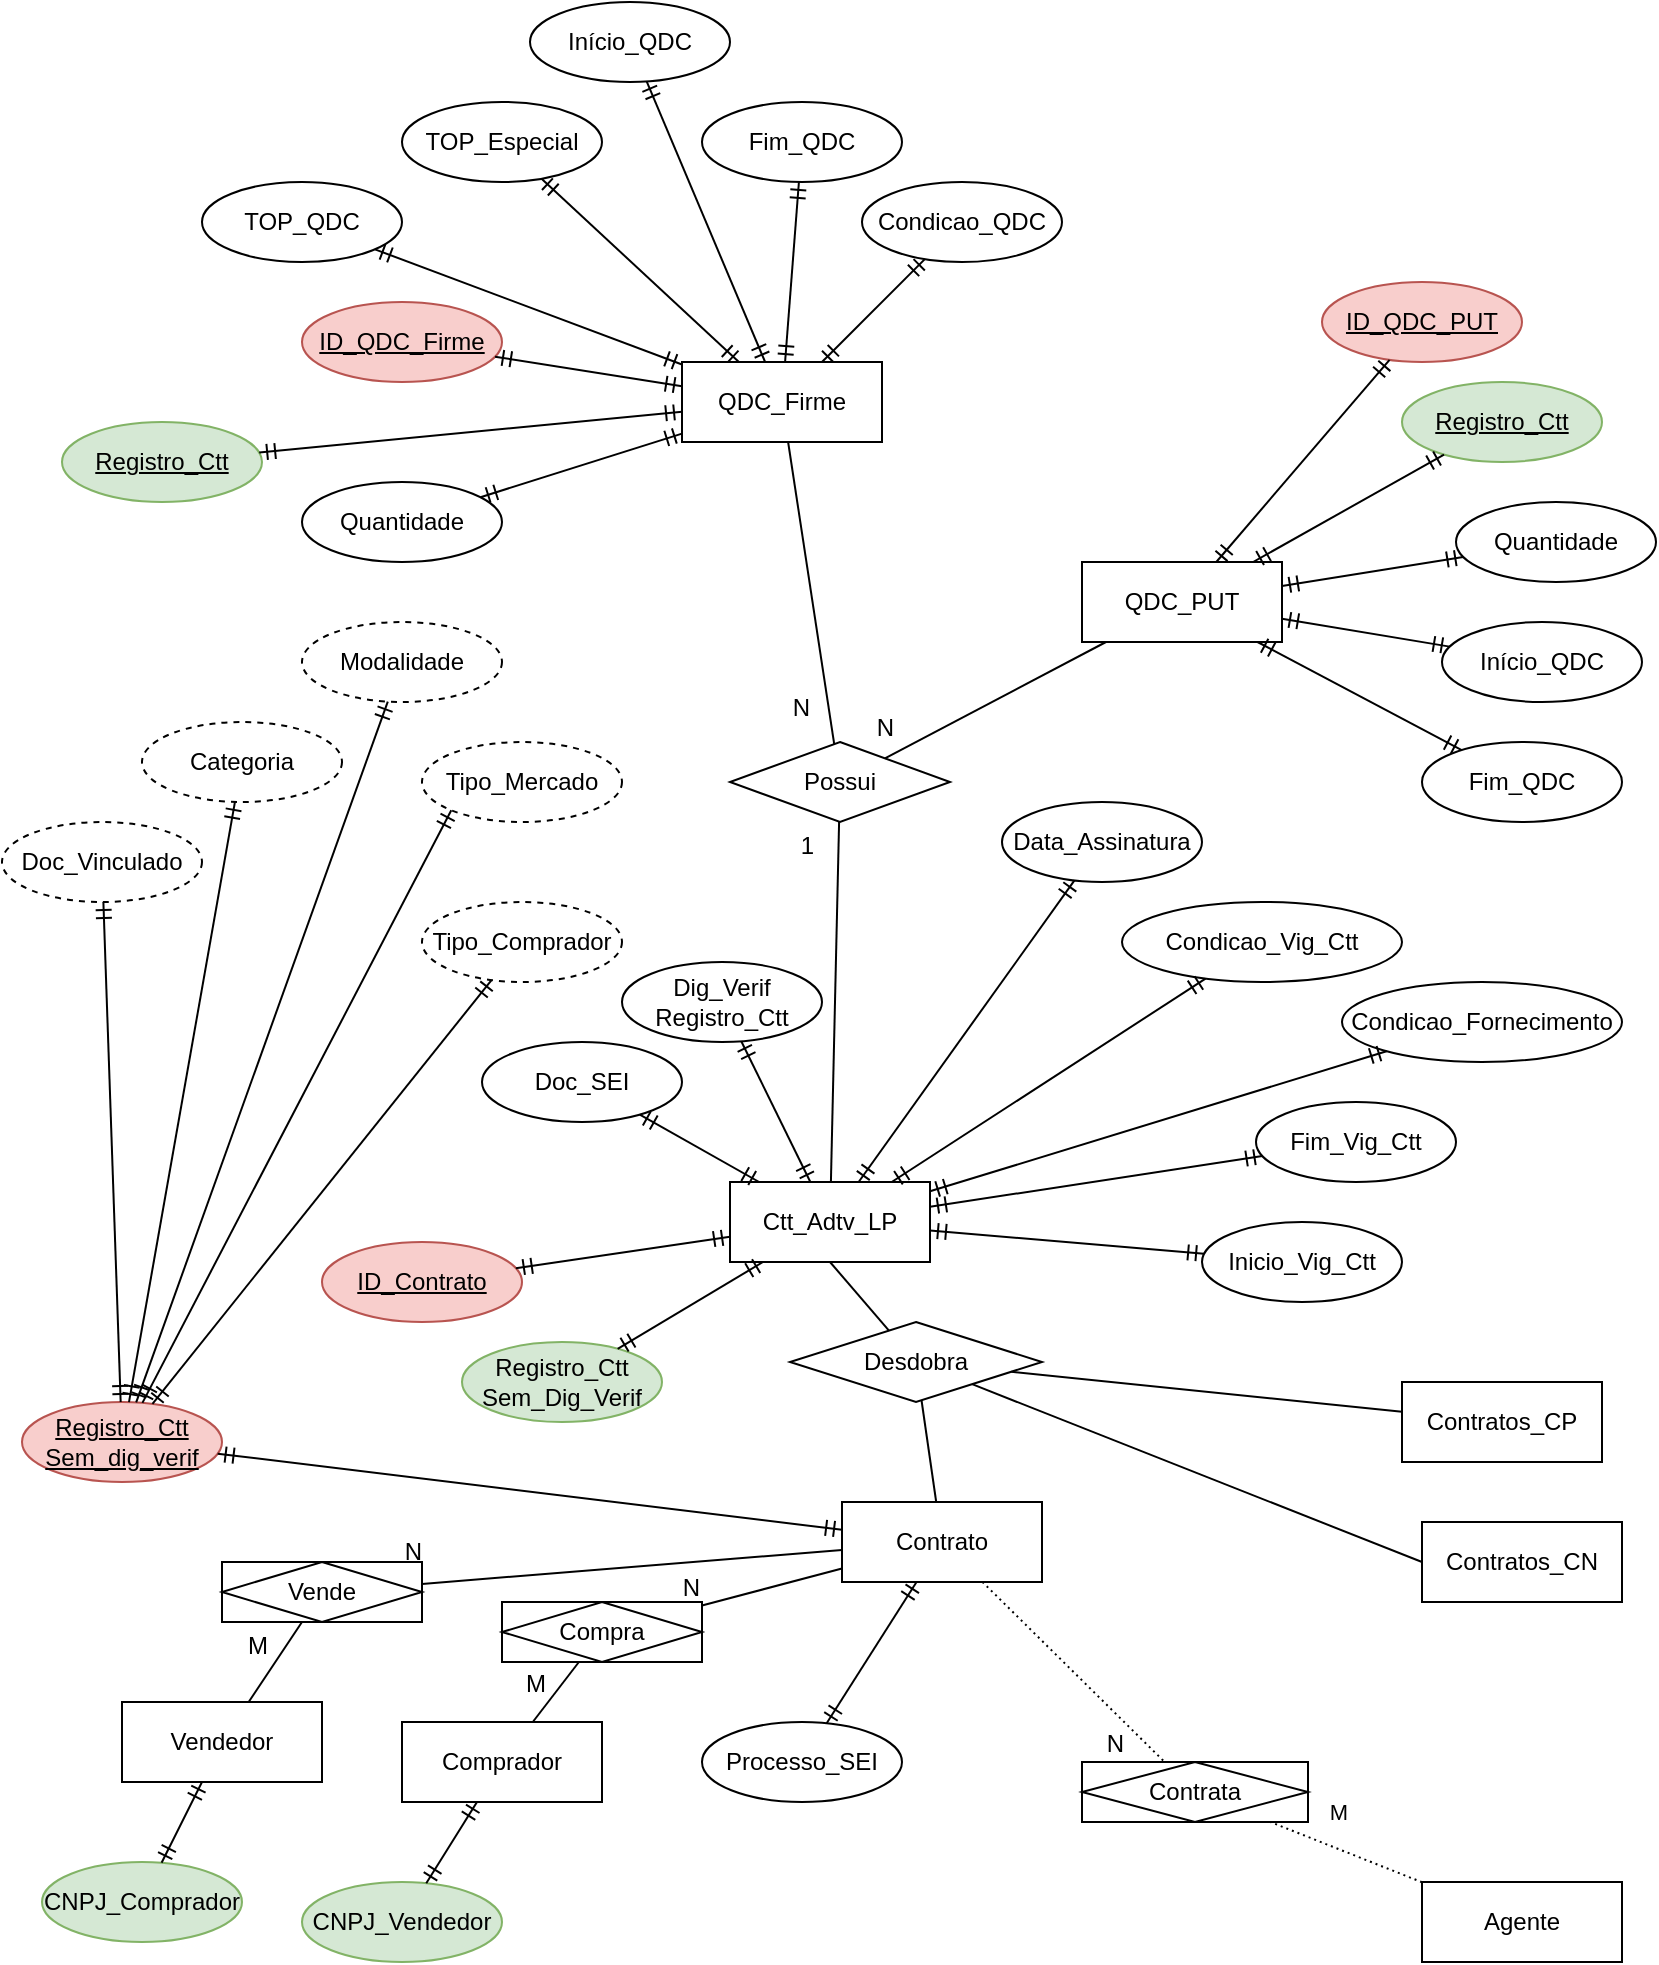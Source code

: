 <mxfile version="18.0.6" type="github">
  <diagram id="z1BtHYFctcjBthbJJMaT" name="Page-1">
    <mxGraphModel dx="1422" dy="762" grid="1" gridSize="10" guides="1" tooltips="1" connect="1" arrows="1" fold="1" page="1" pageScale="1" pageWidth="827" pageHeight="1169" math="0" shadow="0">
      <root>
        <mxCell id="0" />
        <mxCell id="1" parent="0" />
        <mxCell id="Wu606X-JvPXH9mhJWYIT-1" value="Agente" style="whiteSpace=wrap;html=1;align=center;" parent="1" vertex="1">
          <mxGeometry x="710" y="1100" width="100" height="40" as="geometry" />
        </mxCell>
        <mxCell id="Wu606X-JvPXH9mhJWYIT-5" value="M" style="endArrow=none;html=1;rounded=0;dashed=1;dashPattern=1 2;" parent="1" source="Wu606X-JvPXH9mhJWYIT-1" target="yKtcP5rsoNFj0mbVy7FB-38" edge="1">
          <mxGeometry x="0.272" y="-17" relative="1" as="geometry">
            <mxPoint x="330" y="790" as="sourcePoint" />
            <mxPoint x="560" y="1020" as="targetPoint" />
            <mxPoint as="offset" />
          </mxGeometry>
        </mxCell>
        <mxCell id="Wu606X-JvPXH9mhJWYIT-7" value="" style="endArrow=none;html=1;rounded=0;dashed=1;dashPattern=1 2;" parent="1" source="yKtcP5rsoNFj0mbVy7FB-27" target="yKtcP5rsoNFj0mbVy7FB-38" edge="1">
          <mxGeometry relative="1" as="geometry">
            <mxPoint x="490" y="870" as="sourcePoint" />
            <mxPoint x="560" y="980" as="targetPoint" />
          </mxGeometry>
        </mxCell>
        <mxCell id="Wu606X-JvPXH9mhJWYIT-8" value="N" style="resizable=0;html=1;align=right;verticalAlign=bottom;" parent="Wu606X-JvPXH9mhJWYIT-7" connectable="0" vertex="1">
          <mxGeometry x="1" relative="1" as="geometry">
            <mxPoint x="-20" as="offset" />
          </mxGeometry>
        </mxCell>
        <mxCell id="Wu606X-JvPXH9mhJWYIT-9" value="Ctt_Adtv_LP" style="whiteSpace=wrap;html=1;align=center;" parent="1" vertex="1">
          <mxGeometry x="364" y="750" width="100" height="40" as="geometry" />
        </mxCell>
        <mxCell id="Wu606X-JvPXH9mhJWYIT-10" value="Contratos_CP" style="whiteSpace=wrap;html=1;align=center;" parent="1" vertex="1">
          <mxGeometry x="700" y="850" width="100" height="40" as="geometry" />
        </mxCell>
        <mxCell id="Wu606X-JvPXH9mhJWYIT-11" value="Contratos_CN" style="whiteSpace=wrap;html=1;align=center;" parent="1" vertex="1">
          <mxGeometry x="710" y="920" width="100" height="40" as="geometry" />
        </mxCell>
        <mxCell id="Wu606X-JvPXH9mhJWYIT-16" value="CNPJ_Comprador" style="ellipse;whiteSpace=wrap;html=1;align=center;fillColor=#d5e8d4;strokeColor=#82b366;" parent="1" vertex="1">
          <mxGeometry x="20" y="1090" width="100" height="40" as="geometry" />
        </mxCell>
        <mxCell id="Wu606X-JvPXH9mhJWYIT-18" value="CNPJ_Vendedor" style="ellipse;whiteSpace=wrap;html=1;align=center;fillColor=#d5e8d4;strokeColor=#82b366;" parent="1" vertex="1">
          <mxGeometry x="150" y="1100" width="100" height="40" as="geometry" />
        </mxCell>
        <mxCell id="Wu606X-JvPXH9mhJWYIT-19" value="" style="fontSize=12;html=1;endArrow=ERmandOne;startArrow=ERmandOne;rounded=0;" parent="1" source="Wu606X-JvPXH9mhJWYIT-16" target="yKtcP5rsoNFj0mbVy7FB-12" edge="1">
          <mxGeometry width="100" height="100" relative="1" as="geometry">
            <mxPoint x="360" y="840" as="sourcePoint" />
            <mxPoint x="460" y="740" as="targetPoint" />
          </mxGeometry>
        </mxCell>
        <mxCell id="Wu606X-JvPXH9mhJWYIT-20" value="" style="fontSize=12;html=1;endArrow=ERmandOne;startArrow=ERmandOne;rounded=0;" parent="1" source="Wu606X-JvPXH9mhJWYIT-18" target="yKtcP5rsoNFj0mbVy7FB-17" edge="1">
          <mxGeometry width="100" height="100" relative="1" as="geometry">
            <mxPoint x="300.422" y="864.128" as="sourcePoint" />
            <mxPoint x="220" y="1010" as="targetPoint" />
          </mxGeometry>
        </mxCell>
        <mxCell id="Wu606X-JvPXH9mhJWYIT-21" value="Processo_SEI" style="ellipse;whiteSpace=wrap;html=1;align=center;" parent="1" vertex="1">
          <mxGeometry x="350" y="1020" width="100" height="40" as="geometry" />
        </mxCell>
        <mxCell id="Wu606X-JvPXH9mhJWYIT-22" value="Doc_SEI" style="ellipse;whiteSpace=wrap;html=1;align=center;" parent="1" vertex="1">
          <mxGeometry x="240" y="680" width="100" height="40" as="geometry" />
        </mxCell>
        <mxCell id="Wu606X-JvPXH9mhJWYIT-23" value="Inicio_Vig_Ctt" style="ellipse;whiteSpace=wrap;html=1;align=center;" parent="1" vertex="1">
          <mxGeometry x="600" y="770" width="100" height="40" as="geometry" />
        </mxCell>
        <mxCell id="Wu606X-JvPXH9mhJWYIT-24" value="Fim_Vig_Ctt" style="ellipse;whiteSpace=wrap;html=1;align=center;" parent="1" vertex="1">
          <mxGeometry x="627" y="710" width="100" height="40" as="geometry" />
        </mxCell>
        <mxCell id="Wu606X-JvPXH9mhJWYIT-26" value="Registro_Ctt Sem_dig_verif" style="ellipse;whiteSpace=wrap;html=1;align=center;fontStyle=4;fillColor=#f8cecc;strokeColor=#b85450;" parent="1" vertex="1">
          <mxGeometry x="10" y="860" width="100" height="40" as="geometry" />
        </mxCell>
        <mxCell id="Wu606X-JvPXH9mhJWYIT-27" value="Doc_Vinculado" style="ellipse;whiteSpace=wrap;html=1;align=center;dashed=1;" parent="1" vertex="1">
          <mxGeometry y="570" width="100" height="40" as="geometry" />
        </mxCell>
        <mxCell id="Wu606X-JvPXH9mhJWYIT-28" value="Categoria" style="ellipse;whiteSpace=wrap;html=1;align=center;dashed=1;" parent="1" vertex="1">
          <mxGeometry x="70" y="520" width="100" height="40" as="geometry" />
        </mxCell>
        <mxCell id="Wu606X-JvPXH9mhJWYIT-29" value="Modalidade" style="ellipse;whiteSpace=wrap;html=1;align=center;dashed=1;" parent="1" vertex="1">
          <mxGeometry x="150" y="470" width="100" height="40" as="geometry" />
        </mxCell>
        <mxCell id="Wu606X-JvPXH9mhJWYIT-30" value="Tipo_Mercado" style="ellipse;whiteSpace=wrap;html=1;align=center;dashed=1;" parent="1" vertex="1">
          <mxGeometry x="210" y="530" width="100" height="40" as="geometry" />
        </mxCell>
        <mxCell id="Wu606X-JvPXH9mhJWYIT-31" value="Tipo_Comprador" style="ellipse;whiteSpace=wrap;html=1;align=center;dashed=1;" parent="1" vertex="1">
          <mxGeometry x="210" y="610" width="100" height="40" as="geometry" />
        </mxCell>
        <mxCell id="Wu606X-JvPXH9mhJWYIT-32" value="" style="fontSize=12;html=1;endArrow=ERmandOne;startArrow=ERmandOne;rounded=0;" parent="1" source="Wu606X-JvPXH9mhJWYIT-26" target="Wu606X-JvPXH9mhJWYIT-31" edge="1">
          <mxGeometry width="100" height="100" relative="1" as="geometry">
            <mxPoint x="360" y="840" as="sourcePoint" />
            <mxPoint x="460" y="740" as="targetPoint" />
          </mxGeometry>
        </mxCell>
        <mxCell id="Wu606X-JvPXH9mhJWYIT-34" value="" style="fontSize=12;html=1;endArrow=ERmandOne;startArrow=ERmandOne;rounded=0;" parent="1" source="Wu606X-JvPXH9mhJWYIT-26" target="Wu606X-JvPXH9mhJWYIT-27" edge="1">
          <mxGeometry width="100" height="100" relative="1" as="geometry">
            <mxPoint x="144.379" y="701.001" as="sourcePoint" />
            <mxPoint x="85.552" y="629.008" as="targetPoint" />
          </mxGeometry>
        </mxCell>
        <mxCell id="Wu606X-JvPXH9mhJWYIT-35" value="" style="fontSize=12;html=1;endArrow=ERmandOne;startArrow=ERmandOne;rounded=0;" parent="1" source="Wu606X-JvPXH9mhJWYIT-26" target="Wu606X-JvPXH9mhJWYIT-28" edge="1">
          <mxGeometry width="100" height="100" relative="1" as="geometry">
            <mxPoint x="154.379" y="711.001" as="sourcePoint" />
            <mxPoint x="95.552" y="639.008" as="targetPoint" />
          </mxGeometry>
        </mxCell>
        <mxCell id="Wu606X-JvPXH9mhJWYIT-36" value="" style="fontSize=12;html=1;endArrow=ERmandOne;startArrow=ERmandOne;rounded=0;" parent="1" source="Wu606X-JvPXH9mhJWYIT-26" target="Wu606X-JvPXH9mhJWYIT-29" edge="1">
          <mxGeometry width="100" height="100" relative="1" as="geometry">
            <mxPoint x="164.379" y="721.001" as="sourcePoint" />
            <mxPoint x="105.552" y="649.008" as="targetPoint" />
          </mxGeometry>
        </mxCell>
        <mxCell id="Wu606X-JvPXH9mhJWYIT-37" value="" style="fontSize=12;html=1;endArrow=ERmandOne;startArrow=ERmandOne;rounded=0;entryX=0;entryY=1;entryDx=0;entryDy=0;" parent="1" source="Wu606X-JvPXH9mhJWYIT-26" target="Wu606X-JvPXH9mhJWYIT-30" edge="1">
          <mxGeometry width="100" height="100" relative="1" as="geometry">
            <mxPoint x="174.379" y="731.001" as="sourcePoint" />
            <mxPoint x="115.552" y="659.008" as="targetPoint" />
          </mxGeometry>
        </mxCell>
        <mxCell id="Wu606X-JvPXH9mhJWYIT-38" value="" style="fontSize=12;html=1;endArrow=ERmandOne;startArrow=ERmandOne;rounded=0;" parent="1" source="yKtcP5rsoNFj0mbVy7FB-27" target="Wu606X-JvPXH9mhJWYIT-26" edge="1">
          <mxGeometry width="100" height="100" relative="1" as="geometry">
            <mxPoint x="184.379" y="741.001" as="sourcePoint" />
            <mxPoint x="125.552" y="669.008" as="targetPoint" />
          </mxGeometry>
        </mxCell>
        <mxCell id="Wu606X-JvPXH9mhJWYIT-39" value="" style="fontSize=12;html=1;endArrow=ERmandOne;startArrow=ERmandOne;rounded=0;" parent="1" source="Wu606X-JvPXH9mhJWYIT-9" target="Wu606X-JvPXH9mhJWYIT-22" edge="1">
          <mxGeometry width="100" height="100" relative="1" as="geometry">
            <mxPoint x="194.379" y="751.001" as="sourcePoint" />
            <mxPoint x="135.552" y="679.008" as="targetPoint" />
          </mxGeometry>
        </mxCell>
        <mxCell id="Wu606X-JvPXH9mhJWYIT-40" value="" style="fontSize=12;html=1;endArrow=ERmandOne;startArrow=ERmandOne;rounded=0;" parent="1" source="yKtcP5rsoNFj0mbVy7FB-27" target="Wu606X-JvPXH9mhJWYIT-21" edge="1">
          <mxGeometry width="100" height="100" relative="1" as="geometry">
            <mxPoint x="204.379" y="761.001" as="sourcePoint" />
            <mxPoint x="145.552" y="689.008" as="targetPoint" />
          </mxGeometry>
        </mxCell>
        <mxCell id="B5VpAisv19EWvOKmCL3L-1" value="Data_Assinatura" style="ellipse;whiteSpace=wrap;html=1;align=center;" parent="1" vertex="1">
          <mxGeometry x="500" y="560" width="100" height="40" as="geometry" />
        </mxCell>
        <mxCell id="B5VpAisv19EWvOKmCL3L-2" value="" style="fontSize=12;html=1;endArrow=ERmandOne;startArrow=ERmandOne;rounded=0;" parent="1" source="Wu606X-JvPXH9mhJWYIT-9" target="B5VpAisv19EWvOKmCL3L-1" edge="1">
          <mxGeometry width="100" height="100" relative="1" as="geometry">
            <mxPoint x="360" y="840" as="sourcePoint" />
            <mxPoint x="460" y="740" as="targetPoint" />
          </mxGeometry>
        </mxCell>
        <mxCell id="B5VpAisv19EWvOKmCL3L-3" value="Possui" style="shape=rhombus;perimeter=rhombusPerimeter;whiteSpace=wrap;html=1;align=center;" parent="1" vertex="1">
          <mxGeometry x="364" y="530" width="110" height="40" as="geometry" />
        </mxCell>
        <mxCell id="B5VpAisv19EWvOKmCL3L-4" value="QDC_Firme" style="whiteSpace=wrap;html=1;align=center;" parent="1" vertex="1">
          <mxGeometry x="340" y="340" width="100" height="40" as="geometry" />
        </mxCell>
        <mxCell id="B5VpAisv19EWvOKmCL3L-5" value="QDC_PUT" style="whiteSpace=wrap;html=1;align=center;" parent="1" vertex="1">
          <mxGeometry x="540" y="440" width="100" height="40" as="geometry" />
        </mxCell>
        <mxCell id="B5VpAisv19EWvOKmCL3L-6" value="" style="fontSize=12;html=1;endArrow=ERmandOne;startArrow=ERmandOne;rounded=0;" parent="1" source="Wu606X-JvPXH9mhJWYIT-23" target="Wu606X-JvPXH9mhJWYIT-9" edge="1">
          <mxGeometry width="100" height="100" relative="1" as="geometry">
            <mxPoint x="306.095" y="921.065" as="sourcePoint" />
            <mxPoint x="392.857" y="820" as="targetPoint" />
          </mxGeometry>
        </mxCell>
        <mxCell id="B5VpAisv19EWvOKmCL3L-7" value="" style="fontSize=12;html=1;endArrow=ERmandOne;startArrow=ERmandOne;rounded=0;" parent="1" source="Wu606X-JvPXH9mhJWYIT-24" target="Wu606X-JvPXH9mhJWYIT-9" edge="1">
          <mxGeometry width="100" height="100" relative="1" as="geometry">
            <mxPoint x="316.095" y="931.065" as="sourcePoint" />
            <mxPoint x="402.857" y="830" as="targetPoint" />
          </mxGeometry>
        </mxCell>
        <mxCell id="B5VpAisv19EWvOKmCL3L-8" value="" style="endArrow=none;html=1;rounded=0;" parent="1" source="Wu606X-JvPXH9mhJWYIT-9" target="B5VpAisv19EWvOKmCL3L-3" edge="1">
          <mxGeometry relative="1" as="geometry">
            <mxPoint x="330" y="790" as="sourcePoint" />
            <mxPoint x="490" y="790" as="targetPoint" />
          </mxGeometry>
        </mxCell>
        <mxCell id="B5VpAisv19EWvOKmCL3L-9" value="1" style="resizable=0;html=1;align=right;verticalAlign=bottom;" parent="B5VpAisv19EWvOKmCL3L-8" connectable="0" vertex="1">
          <mxGeometry x="1" relative="1" as="geometry">
            <mxPoint x="-12" y="20" as="offset" />
          </mxGeometry>
        </mxCell>
        <mxCell id="B5VpAisv19EWvOKmCL3L-10" value="Quantidade" style="ellipse;whiteSpace=wrap;html=1;align=center;" parent="1" vertex="1">
          <mxGeometry x="150" y="400" width="100" height="40" as="geometry" />
        </mxCell>
        <mxCell id="B5VpAisv19EWvOKmCL3L-11" value="Registro_Ctt" style="ellipse;whiteSpace=wrap;html=1;align=center;fontStyle=4;fillColor=#d5e8d4;strokeColor=#82b366;" parent="1" vertex="1">
          <mxGeometry x="30" y="370" width="100" height="40" as="geometry" />
        </mxCell>
        <mxCell id="B5VpAisv19EWvOKmCL3L-12" value="" style="fontSize=12;html=1;endArrow=ERmandOne;startArrow=ERmandOne;rounded=0;" parent="1" source="B5VpAisv19EWvOKmCL3L-4" target="B5VpAisv19EWvOKmCL3L-11" edge="1">
          <mxGeometry width="100" height="100" relative="1" as="geometry">
            <mxPoint x="360" y="640" as="sourcePoint" />
            <mxPoint x="460" y="540" as="targetPoint" />
          </mxGeometry>
        </mxCell>
        <mxCell id="B5VpAisv19EWvOKmCL3L-13" value="" style="endArrow=none;html=1;rounded=0;" parent="1" source="B5VpAisv19EWvOKmCL3L-4" target="B5VpAisv19EWvOKmCL3L-3" edge="1">
          <mxGeometry relative="1" as="geometry">
            <mxPoint x="330" y="590" as="sourcePoint" />
            <mxPoint x="490" y="590" as="targetPoint" />
          </mxGeometry>
        </mxCell>
        <mxCell id="B5VpAisv19EWvOKmCL3L-14" value="N" style="resizable=0;html=1;align=right;verticalAlign=bottom;" parent="B5VpAisv19EWvOKmCL3L-13" connectable="0" vertex="1">
          <mxGeometry x="1" relative="1" as="geometry">
            <mxPoint x="-12" y="-10" as="offset" />
          </mxGeometry>
        </mxCell>
        <mxCell id="B5VpAisv19EWvOKmCL3L-16" value="Início_QDC" style="ellipse;whiteSpace=wrap;html=1;align=center;" parent="1" vertex="1">
          <mxGeometry x="264" y="160" width="100" height="40" as="geometry" />
        </mxCell>
        <mxCell id="B5VpAisv19EWvOKmCL3L-17" value="Fim_QDC" style="ellipse;whiteSpace=wrap;html=1;align=center;" parent="1" vertex="1">
          <mxGeometry x="350" y="210" width="100" height="40" as="geometry" />
        </mxCell>
        <mxCell id="B5VpAisv19EWvOKmCL3L-19" value="" style="fontSize=12;html=1;endArrow=ERmandOne;startArrow=ERmandOne;rounded=0;" parent="1" source="B5VpAisv19EWvOKmCL3L-4" target="B5VpAisv19EWvOKmCL3L-10" edge="1">
          <mxGeometry width="100" height="100" relative="1" as="geometry">
            <mxPoint x="410" y="520" as="sourcePoint" />
            <mxPoint x="315.725" y="457.15" as="targetPoint" />
          </mxGeometry>
        </mxCell>
        <mxCell id="B5VpAisv19EWvOKmCL3L-20" value="" style="fontSize=12;html=1;endArrow=ERmandOne;startArrow=ERmandOne;rounded=0;" parent="1" source="B5VpAisv19EWvOKmCL3L-4" target="B5VpAisv19EWvOKmCL3L-16" edge="1">
          <mxGeometry width="100" height="100" relative="1" as="geometry">
            <mxPoint x="420" y="530" as="sourcePoint" />
            <mxPoint x="325.725" y="467.15" as="targetPoint" />
          </mxGeometry>
        </mxCell>
        <mxCell id="B5VpAisv19EWvOKmCL3L-21" value="" style="fontSize=12;html=1;endArrow=ERmandOne;startArrow=ERmandOne;rounded=0;" parent="1" source="B5VpAisv19EWvOKmCL3L-4" target="B5VpAisv19EWvOKmCL3L-17" edge="1">
          <mxGeometry width="100" height="100" relative="1" as="geometry">
            <mxPoint x="430" y="540" as="sourcePoint" />
            <mxPoint x="335.725" y="477.15" as="targetPoint" />
          </mxGeometry>
        </mxCell>
        <mxCell id="B5VpAisv19EWvOKmCL3L-22" value="Quantidade" style="ellipse;whiteSpace=wrap;html=1;align=center;" parent="1" vertex="1">
          <mxGeometry x="727" y="410" width="100" height="40" as="geometry" />
        </mxCell>
        <mxCell id="B5VpAisv19EWvOKmCL3L-23" value="Registro_Ctt" style="ellipse;whiteSpace=wrap;html=1;align=center;fontStyle=4;fillColor=#d5e8d4;strokeColor=#82b366;" parent="1" vertex="1">
          <mxGeometry x="700" y="350" width="100" height="40" as="geometry" />
        </mxCell>
        <mxCell id="B5VpAisv19EWvOKmCL3L-24" value="Início_QDC" style="ellipse;whiteSpace=wrap;html=1;align=center;" parent="1" vertex="1">
          <mxGeometry x="720" y="470" width="100" height="40" as="geometry" />
        </mxCell>
        <mxCell id="B5VpAisv19EWvOKmCL3L-25" value="Fim_QDC" style="ellipse;whiteSpace=wrap;html=1;align=center;" parent="1" vertex="1">
          <mxGeometry x="710" y="530" width="100" height="40" as="geometry" />
        </mxCell>
        <mxCell id="B5VpAisv19EWvOKmCL3L-26" value="" style="endArrow=none;html=1;rounded=0;" parent="1" source="B5VpAisv19EWvOKmCL3L-5" target="B5VpAisv19EWvOKmCL3L-3" edge="1">
          <mxGeometry relative="1" as="geometry">
            <mxPoint x="437.714" y="560" as="sourcePoint" />
            <mxPoint x="430" y="660" as="targetPoint" />
          </mxGeometry>
        </mxCell>
        <mxCell id="B5VpAisv19EWvOKmCL3L-27" value="N" style="resizable=0;html=1;align=right;verticalAlign=bottom;" parent="B5VpAisv19EWvOKmCL3L-26" connectable="0" vertex="1">
          <mxGeometry x="1" relative="1" as="geometry">
            <mxPoint x="5" y="-7" as="offset" />
          </mxGeometry>
        </mxCell>
        <mxCell id="B5VpAisv19EWvOKmCL3L-29" value="" style="fontSize=12;html=1;endArrow=ERmandOne;startArrow=ERmandOne;rounded=0;" parent="1" source="B5VpAisv19EWvOKmCL3L-5" target="B5VpAisv19EWvOKmCL3L-23" edge="1">
          <mxGeometry width="100" height="100" relative="1" as="geometry">
            <mxPoint x="456.923" y="520" as="sourcePoint" />
            <mxPoint x="533.97" y="428.944" as="targetPoint" />
          </mxGeometry>
        </mxCell>
        <mxCell id="B5VpAisv19EWvOKmCL3L-30" value="" style="fontSize=12;html=1;endArrow=ERmandOne;startArrow=ERmandOne;rounded=0;" parent="1" source="B5VpAisv19EWvOKmCL3L-5" target="B5VpAisv19EWvOKmCL3L-22" edge="1">
          <mxGeometry width="100" height="100" relative="1" as="geometry">
            <mxPoint x="466.923" y="530" as="sourcePoint" />
            <mxPoint x="543.97" y="438.944" as="targetPoint" />
          </mxGeometry>
        </mxCell>
        <mxCell id="B5VpAisv19EWvOKmCL3L-31" value="" style="fontSize=12;html=1;endArrow=ERmandOne;startArrow=ERmandOne;rounded=0;" parent="1" source="B5VpAisv19EWvOKmCL3L-5" target="B5VpAisv19EWvOKmCL3L-24" edge="1">
          <mxGeometry width="100" height="100" relative="1" as="geometry">
            <mxPoint x="476.923" y="540" as="sourcePoint" />
            <mxPoint x="553.97" y="448.944" as="targetPoint" />
          </mxGeometry>
        </mxCell>
        <mxCell id="B5VpAisv19EWvOKmCL3L-32" value="" style="fontSize=12;html=1;endArrow=ERmandOne;startArrow=ERmandOne;rounded=0;" parent="1" source="B5VpAisv19EWvOKmCL3L-5" target="B5VpAisv19EWvOKmCL3L-25" edge="1">
          <mxGeometry width="100" height="100" relative="1" as="geometry">
            <mxPoint x="486.923" y="550" as="sourcePoint" />
            <mxPoint x="563.97" y="458.944" as="targetPoint" />
          </mxGeometry>
        </mxCell>
        <mxCell id="yKtcP5rsoNFj0mbVy7FB-1" value="ID_QDC_Firme" style="ellipse;whiteSpace=wrap;html=1;align=center;fontStyle=4;fillColor=#f8cecc;strokeColor=#b85450;" vertex="1" parent="1">
          <mxGeometry x="150" y="310" width="100" height="40" as="geometry" />
        </mxCell>
        <mxCell id="yKtcP5rsoNFj0mbVy7FB-2" value="ID_QDC_PUT" style="ellipse;whiteSpace=wrap;html=1;align=center;fontStyle=4;fillColor=#f8cecc;strokeColor=#b85450;" vertex="1" parent="1">
          <mxGeometry x="660" y="300" width="100" height="40" as="geometry" />
        </mxCell>
        <mxCell id="yKtcP5rsoNFj0mbVy7FB-3" value="TOP_QDC" style="ellipse;whiteSpace=wrap;html=1;align=center;" vertex="1" parent="1">
          <mxGeometry x="100" y="250" width="100" height="40" as="geometry" />
        </mxCell>
        <mxCell id="yKtcP5rsoNFj0mbVy7FB-4" value="TOP_Especial" style="ellipse;whiteSpace=wrap;html=1;align=center;" vertex="1" parent="1">
          <mxGeometry x="200" y="210" width="100" height="40" as="geometry" />
        </mxCell>
        <mxCell id="yKtcP5rsoNFj0mbVy7FB-5" value="" style="fontSize=12;html=1;endArrow=ERmandOne;startArrow=ERmandOne;rounded=0;" edge="1" parent="1" source="B5VpAisv19EWvOKmCL3L-4" target="yKtcP5rsoNFj0mbVy7FB-1">
          <mxGeometry width="100" height="100" relative="1" as="geometry">
            <mxPoint x="420" y="520" as="sourcePoint" />
            <mxPoint x="237.459" y="416.714" as="targetPoint" />
          </mxGeometry>
        </mxCell>
        <mxCell id="yKtcP5rsoNFj0mbVy7FB-6" value="" style="fontSize=12;html=1;endArrow=ERmandOne;startArrow=ERmandOne;rounded=0;" edge="1" parent="1" source="B5VpAisv19EWvOKmCL3L-5" target="yKtcP5rsoNFj0mbVy7FB-2">
          <mxGeometry width="100" height="100" relative="1" as="geometry">
            <mxPoint x="650.667" y="530" as="sourcePoint" />
            <mxPoint x="709.568" y="419.56" as="targetPoint" />
          </mxGeometry>
        </mxCell>
        <mxCell id="yKtcP5rsoNFj0mbVy7FB-7" value="" style="fontSize=12;html=1;endArrow=ERmandOne;startArrow=ERmandOne;rounded=0;" edge="1" parent="1" source="B5VpAisv19EWvOKmCL3L-4" target="yKtcP5rsoNFj0mbVy7FB-3">
          <mxGeometry width="100" height="100" relative="1" as="geometry">
            <mxPoint x="417" y="520" as="sourcePoint" />
            <mxPoint x="230.895" y="358.17" as="targetPoint" />
          </mxGeometry>
        </mxCell>
        <mxCell id="yKtcP5rsoNFj0mbVy7FB-8" value="" style="fontSize=12;html=1;endArrow=ERmandOne;startArrow=ERmandOne;rounded=0;" edge="1" parent="1" source="B5VpAisv19EWvOKmCL3L-4" target="yKtcP5rsoNFj0mbVy7FB-4">
          <mxGeometry width="100" height="100" relative="1" as="geometry">
            <mxPoint x="427" y="530" as="sourcePoint" />
            <mxPoint x="240.895" y="368.17" as="targetPoint" />
          </mxGeometry>
        </mxCell>
        <mxCell id="yKtcP5rsoNFj0mbVy7FB-9" value="Condicao_QDC" style="ellipse;whiteSpace=wrap;html=1;align=center;" vertex="1" parent="1">
          <mxGeometry x="430" y="250" width="100" height="40" as="geometry" />
        </mxCell>
        <mxCell id="yKtcP5rsoNFj0mbVy7FB-10" value="" style="fontSize=12;html=1;endArrow=ERmandOne;startArrow=ERmandOne;rounded=0;" edge="1" parent="1" source="B5VpAisv19EWvOKmCL3L-4" target="yKtcP5rsoNFj0mbVy7FB-9">
          <mxGeometry width="100" height="100" relative="1" as="geometry">
            <mxPoint x="437" y="540" as="sourcePoint" />
            <mxPoint x="250.895" y="378.17" as="targetPoint" />
          </mxGeometry>
        </mxCell>
        <mxCell id="yKtcP5rsoNFj0mbVy7FB-11" value="Vende" style="shape=associativeEntity;whiteSpace=wrap;html=1;align=center;" vertex="1" parent="1">
          <mxGeometry x="110" y="940" width="100" height="30" as="geometry" />
        </mxCell>
        <mxCell id="yKtcP5rsoNFj0mbVy7FB-12" value="Vendedor" style="whiteSpace=wrap;html=1;align=center;" vertex="1" parent="1">
          <mxGeometry x="60" y="1010" width="100" height="40" as="geometry" />
        </mxCell>
        <mxCell id="yKtcP5rsoNFj0mbVy7FB-13" value="" style="endArrow=none;html=1;rounded=0;" edge="1" parent="1" source="yKtcP5rsoNFj0mbVy7FB-12" target="yKtcP5rsoNFj0mbVy7FB-11">
          <mxGeometry relative="1" as="geometry">
            <mxPoint x="330" y="800" as="sourcePoint" />
            <mxPoint x="490" y="800" as="targetPoint" />
          </mxGeometry>
        </mxCell>
        <mxCell id="yKtcP5rsoNFj0mbVy7FB-14" value="M" style="resizable=0;html=1;align=right;verticalAlign=bottom;" connectable="0" vertex="1" parent="yKtcP5rsoNFj0mbVy7FB-13">
          <mxGeometry x="1" relative="1" as="geometry">
            <mxPoint x="-16" y="20" as="offset" />
          </mxGeometry>
        </mxCell>
        <mxCell id="yKtcP5rsoNFj0mbVy7FB-15" value="" style="endArrow=none;html=1;rounded=0;" edge="1" parent="1" source="yKtcP5rsoNFj0mbVy7FB-27" target="yKtcP5rsoNFj0mbVy7FB-11">
          <mxGeometry relative="1" as="geometry">
            <mxPoint x="330" y="800" as="sourcePoint" />
            <mxPoint x="490" y="800" as="targetPoint" />
          </mxGeometry>
        </mxCell>
        <mxCell id="yKtcP5rsoNFj0mbVy7FB-16" value="N" style="resizable=0;html=1;align=right;verticalAlign=bottom;" connectable="0" vertex="1" parent="yKtcP5rsoNFj0mbVy7FB-15">
          <mxGeometry x="1" relative="1" as="geometry">
            <mxPoint y="-7" as="offset" />
          </mxGeometry>
        </mxCell>
        <mxCell id="yKtcP5rsoNFj0mbVy7FB-17" value="Comprador" style="whiteSpace=wrap;html=1;align=center;" vertex="1" parent="1">
          <mxGeometry x="200" y="1020" width="100" height="40" as="geometry" />
        </mxCell>
        <mxCell id="yKtcP5rsoNFj0mbVy7FB-18" value="Compra" style="shape=associativeEntity;whiteSpace=wrap;html=1;align=center;" vertex="1" parent="1">
          <mxGeometry x="250" y="960" width="100" height="30" as="geometry" />
        </mxCell>
        <mxCell id="yKtcP5rsoNFj0mbVy7FB-19" value="" style="endArrow=none;html=1;rounded=0;" edge="1" parent="1" source="yKtcP5rsoNFj0mbVy7FB-17" target="yKtcP5rsoNFj0mbVy7FB-18">
          <mxGeometry relative="1" as="geometry">
            <mxPoint x="125.714" y="1000" as="sourcePoint" />
            <mxPoint x="145.714" y="930" as="targetPoint" />
          </mxGeometry>
        </mxCell>
        <mxCell id="yKtcP5rsoNFj0mbVy7FB-20" value="M" style="resizable=0;html=1;align=right;verticalAlign=bottom;" connectable="0" vertex="1" parent="yKtcP5rsoNFj0mbVy7FB-19">
          <mxGeometry x="1" relative="1" as="geometry">
            <mxPoint x="-16" y="20" as="offset" />
          </mxGeometry>
        </mxCell>
        <mxCell id="yKtcP5rsoNFj0mbVy7FB-21" value="" style="endArrow=none;html=1;rounded=0;" edge="1" parent="1" source="yKtcP5rsoNFj0mbVy7FB-27" target="yKtcP5rsoNFj0mbVy7FB-18">
          <mxGeometry relative="1" as="geometry">
            <mxPoint x="437.419" y="780" as="sourcePoint" />
            <mxPoint x="181.935" y="900" as="targetPoint" />
          </mxGeometry>
        </mxCell>
        <mxCell id="yKtcP5rsoNFj0mbVy7FB-22" value="N" style="resizable=0;html=1;align=right;verticalAlign=bottom;" connectable="0" vertex="1" parent="yKtcP5rsoNFj0mbVy7FB-21">
          <mxGeometry x="1" relative="1" as="geometry" />
        </mxCell>
        <mxCell id="yKtcP5rsoNFj0mbVy7FB-23" value="Condicao_Fornecimento" style="ellipse;whiteSpace=wrap;html=1;align=center;" vertex="1" parent="1">
          <mxGeometry x="670" y="650" width="140" height="40" as="geometry" />
        </mxCell>
        <mxCell id="yKtcP5rsoNFj0mbVy7FB-24" value="" style="fontSize=12;html=1;endArrow=ERmandOne;startArrow=ERmandOne;rounded=0;" edge="1" parent="1" source="Wu606X-JvPXH9mhJWYIT-9" target="yKtcP5rsoNFj0mbVy7FB-23">
          <mxGeometry width="100" height="100" relative="1" as="geometry">
            <mxPoint x="430" y="770" as="sourcePoint" />
            <mxPoint x="201.958" y="829.122" as="targetPoint" />
          </mxGeometry>
        </mxCell>
        <mxCell id="yKtcP5rsoNFj0mbVy7FB-25" value="Condicao_Vig_Ctt" style="ellipse;whiteSpace=wrap;html=1;align=center;" vertex="1" parent="1">
          <mxGeometry x="560" y="610" width="140" height="40" as="geometry" />
        </mxCell>
        <mxCell id="yKtcP5rsoNFj0mbVy7FB-26" value="" style="fontSize=12;html=1;endArrow=ERmandOne;startArrow=ERmandOne;rounded=0;" edge="1" parent="1" source="Wu606X-JvPXH9mhJWYIT-9" target="yKtcP5rsoNFj0mbVy7FB-25">
          <mxGeometry width="100" height="100" relative="1" as="geometry">
            <mxPoint x="430" y="745.294" as="sourcePoint" />
            <mxPoint x="350.283" y="721.848" as="targetPoint" />
          </mxGeometry>
        </mxCell>
        <mxCell id="yKtcP5rsoNFj0mbVy7FB-27" value="Contrato" style="whiteSpace=wrap;html=1;align=center;" vertex="1" parent="1">
          <mxGeometry x="420" y="910" width="100" height="40" as="geometry" />
        </mxCell>
        <mxCell id="yKtcP5rsoNFj0mbVy7FB-31" value="Dig_Verif Registro_Ctt" style="ellipse;whiteSpace=wrap;html=1;align=center;" vertex="1" parent="1">
          <mxGeometry x="310" y="640" width="100" height="40" as="geometry" />
        </mxCell>
        <mxCell id="yKtcP5rsoNFj0mbVy7FB-32" value="" style="fontSize=12;html=1;endArrow=ERmandOne;startArrow=ERmandOne;rounded=0;" edge="1" parent="1" source="Wu606X-JvPXH9mhJWYIT-9" target="yKtcP5rsoNFj0mbVy7FB-31">
          <mxGeometry width="100" height="100" relative="1" as="geometry">
            <mxPoint x="374" y="780" as="sourcePoint" />
            <mxPoint x="210" y="780" as="targetPoint" />
          </mxGeometry>
        </mxCell>
        <mxCell id="yKtcP5rsoNFj0mbVy7FB-33" value="Desdobra" style="shape=rhombus;perimeter=rhombusPerimeter;whiteSpace=wrap;html=1;align=center;" vertex="1" parent="1">
          <mxGeometry x="394" y="820" width="126" height="40" as="geometry" />
        </mxCell>
        <mxCell id="yKtcP5rsoNFj0mbVy7FB-34" value="" style="endArrow=none;html=1;rounded=0;exitX=0.5;exitY=1;exitDx=0;exitDy=0;" edge="1" parent="1" source="Wu606X-JvPXH9mhJWYIT-9" target="yKtcP5rsoNFj0mbVy7FB-33">
          <mxGeometry relative="1" as="geometry">
            <mxPoint x="330" y="800" as="sourcePoint" />
            <mxPoint x="490" y="800" as="targetPoint" />
          </mxGeometry>
        </mxCell>
        <mxCell id="yKtcP5rsoNFj0mbVy7FB-35" value="" style="endArrow=none;html=1;rounded=0;" edge="1" parent="1" source="yKtcP5rsoNFj0mbVy7FB-27" target="yKtcP5rsoNFj0mbVy7FB-33">
          <mxGeometry relative="1" as="geometry">
            <mxPoint x="424" y="800" as="sourcePoint" />
            <mxPoint x="450" y="850" as="targetPoint" />
          </mxGeometry>
        </mxCell>
        <mxCell id="yKtcP5rsoNFj0mbVy7FB-36" value="" style="endArrow=none;html=1;rounded=0;" edge="1" parent="1" source="Wu606X-JvPXH9mhJWYIT-10" target="yKtcP5rsoNFj0mbVy7FB-33">
          <mxGeometry relative="1" as="geometry">
            <mxPoint x="460" y="890" as="sourcePoint" />
            <mxPoint x="460" y="860" as="targetPoint" />
          </mxGeometry>
        </mxCell>
        <mxCell id="yKtcP5rsoNFj0mbVy7FB-37" value="" style="endArrow=none;html=1;rounded=0;exitX=0;exitY=0.5;exitDx=0;exitDy=0;" edge="1" parent="1" source="Wu606X-JvPXH9mhJWYIT-11" target="yKtcP5rsoNFj0mbVy7FB-33">
          <mxGeometry relative="1" as="geometry">
            <mxPoint x="710" y="873.266" as="sourcePoint" />
            <mxPoint x="507.234" y="845.957" as="targetPoint" />
          </mxGeometry>
        </mxCell>
        <mxCell id="yKtcP5rsoNFj0mbVy7FB-38" value="Contrata" style="shape=associativeEntity;whiteSpace=wrap;html=1;align=center;" vertex="1" parent="1">
          <mxGeometry x="540" y="1040" width="113" height="30" as="geometry" />
        </mxCell>
        <mxCell id="yKtcP5rsoNFj0mbVy7FB-39" value="ID_Contrato" style="ellipse;whiteSpace=wrap;html=1;align=center;fontStyle=4;fillColor=#f8cecc;strokeColor=#b85450;" vertex="1" parent="1">
          <mxGeometry x="160" y="780" width="100" height="40" as="geometry" />
        </mxCell>
        <mxCell id="yKtcP5rsoNFj0mbVy7FB-40" value="" style="fontSize=12;html=1;endArrow=ERmandOne;startArrow=ERmandOne;rounded=0;" edge="1" parent="1" source="Wu606X-JvPXH9mhJWYIT-9" target="yKtcP5rsoNFj0mbVy7FB-39">
          <mxGeometry width="100" height="100" relative="1" as="geometry">
            <mxPoint x="374" y="790" as="sourcePoint" />
            <mxPoint x="274" y="790" as="targetPoint" />
          </mxGeometry>
        </mxCell>
        <mxCell id="yKtcP5rsoNFj0mbVy7FB-43" value="Registro_Ctt Sem_Dig_Verif" style="ellipse;whiteSpace=wrap;html=1;align=center;fillColor=#d5e8d4;strokeColor=#82b366;" vertex="1" parent="1">
          <mxGeometry x="230" y="830" width="100" height="40" as="geometry" />
        </mxCell>
        <mxCell id="yKtcP5rsoNFj0mbVy7FB-44" value="" style="fontSize=12;html=1;endArrow=ERmandOne;startArrow=ERmandOne;rounded=0;" edge="1" parent="1" source="Wu606X-JvPXH9mhJWYIT-9" target="yKtcP5rsoNFj0mbVy7FB-43">
          <mxGeometry width="100" height="100" relative="1" as="geometry">
            <mxPoint x="374" y="787.353" as="sourcePoint" />
            <mxPoint x="266.929" y="803.099" as="targetPoint" />
          </mxGeometry>
        </mxCell>
      </root>
    </mxGraphModel>
  </diagram>
</mxfile>
